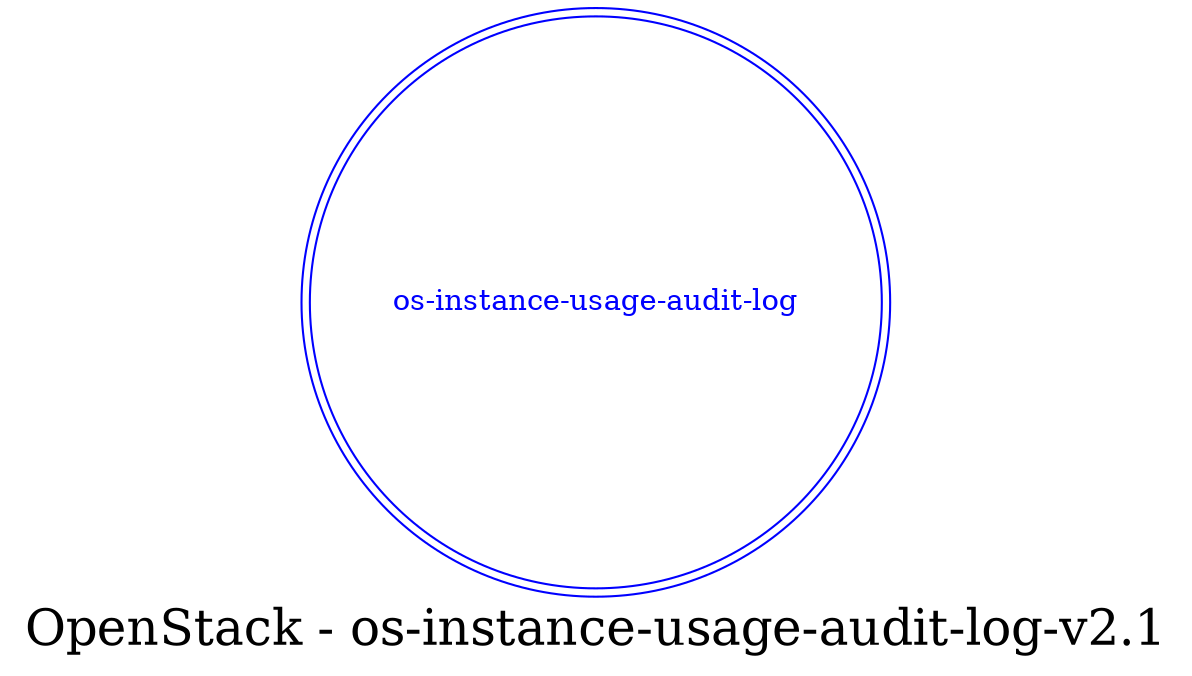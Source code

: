 digraph LexiconGraph {
graph[label="OpenStack - os-instance-usage-audit-log-v2.1", fontsize=24]
splines=true
"os-instance-usage-audit-log" [color=blue, fontcolor=blue, shape=doublecircle]
}
